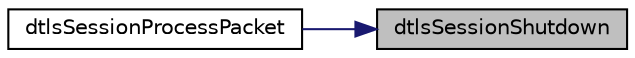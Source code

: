 digraph "dtlsSessionShutdown"
{
 // LATEX_PDF_SIZE
  edge [fontname="Helvetica",fontsize="10",labelfontname="Helvetica",labelfontsize="10"];
  node [fontname="Helvetica",fontsize="10",shape=record];
  rankdir="RL";
  Node1 [label="dtlsSessionShutdown",height=0.2,width=0.4,color="black", fillcolor="grey75", style="filled", fontcolor="black",tooltip=" "];
  Node1 -> Node2 [dir="back",color="midnightblue",fontsize="10",style="solid",fontname="Helvetica"];
  Node2 [label="dtlsSessionProcessPacket",height=0.2,width=0.4,color="black", fillcolor="white", style="filled",URL="$Dtls__mbedtls_8c.html#a929cb0f439a6b6353f741b841d095da3",tooltip=" "];
}
